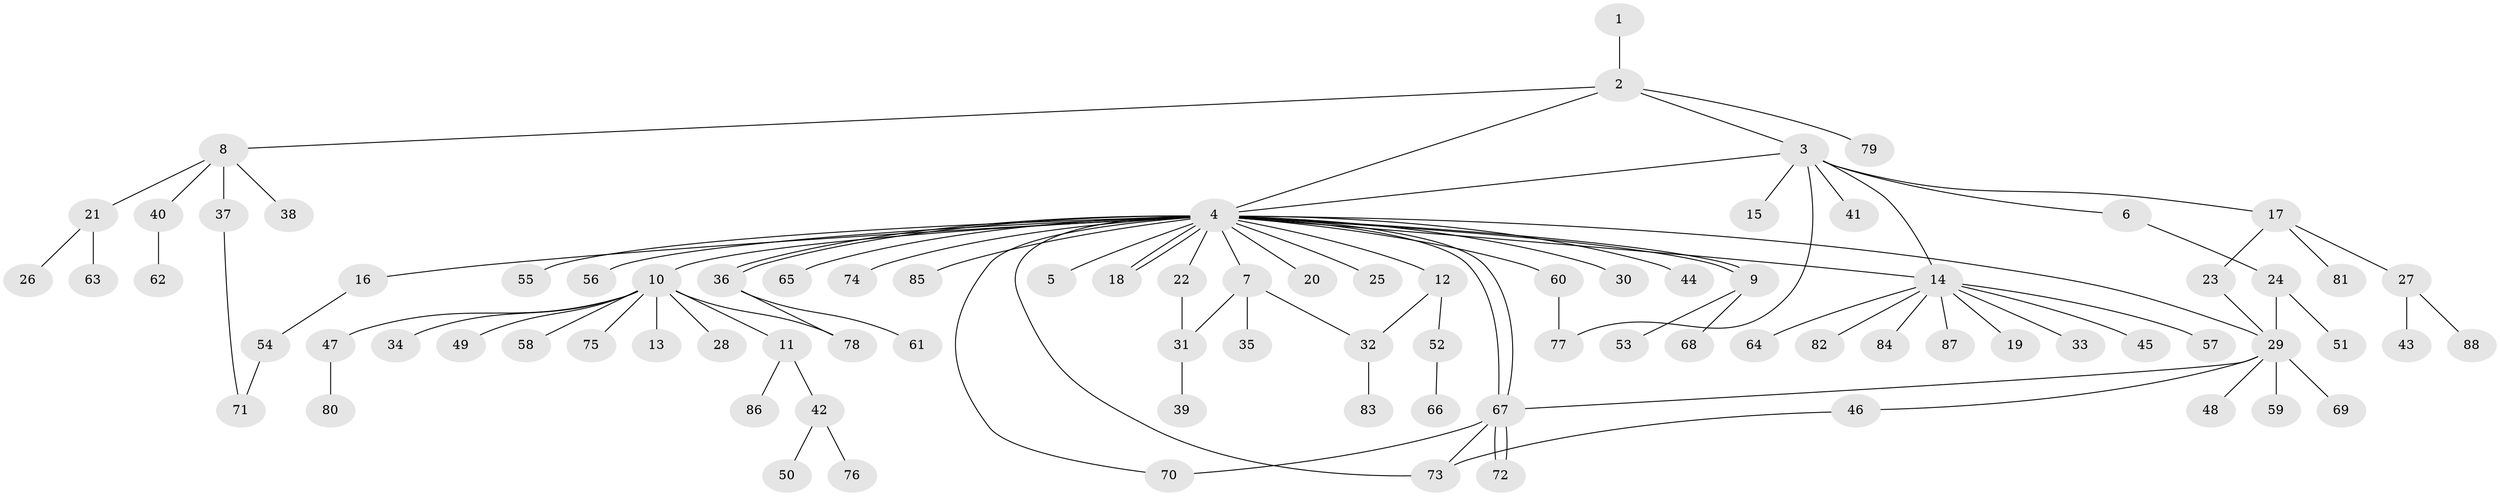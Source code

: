 // coarse degree distribution, {4: 0.07547169811320754, 6: 0.018867924528301886, 25: 0.018867924528301886, 2: 0.3018867924528302, 3: 0.07547169811320754, 9: 0.018867924528301886, 1: 0.4716981132075472, 5: 0.018867924528301886}
// Generated by graph-tools (version 1.1) at 2025/50/03/04/25 22:50:41]
// undirected, 88 vertices, 105 edges
graph export_dot {
  node [color=gray90,style=filled];
  1;
  2;
  3;
  4;
  5;
  6;
  7;
  8;
  9;
  10;
  11;
  12;
  13;
  14;
  15;
  16;
  17;
  18;
  19;
  20;
  21;
  22;
  23;
  24;
  25;
  26;
  27;
  28;
  29;
  30;
  31;
  32;
  33;
  34;
  35;
  36;
  37;
  38;
  39;
  40;
  41;
  42;
  43;
  44;
  45;
  46;
  47;
  48;
  49;
  50;
  51;
  52;
  53;
  54;
  55;
  56;
  57;
  58;
  59;
  60;
  61;
  62;
  63;
  64;
  65;
  66;
  67;
  68;
  69;
  70;
  71;
  72;
  73;
  74;
  75;
  76;
  77;
  78;
  79;
  80;
  81;
  82;
  83;
  84;
  85;
  86;
  87;
  88;
  1 -- 2;
  2 -- 3;
  2 -- 4;
  2 -- 8;
  2 -- 79;
  3 -- 4;
  3 -- 6;
  3 -- 14;
  3 -- 15;
  3 -- 17;
  3 -- 41;
  3 -- 77;
  4 -- 5;
  4 -- 7;
  4 -- 9;
  4 -- 9;
  4 -- 10;
  4 -- 12;
  4 -- 14;
  4 -- 16;
  4 -- 18;
  4 -- 18;
  4 -- 20;
  4 -- 22;
  4 -- 25;
  4 -- 29;
  4 -- 30;
  4 -- 36;
  4 -- 36;
  4 -- 44;
  4 -- 55;
  4 -- 56;
  4 -- 60;
  4 -- 65;
  4 -- 67;
  4 -- 67;
  4 -- 70;
  4 -- 73;
  4 -- 74;
  4 -- 85;
  6 -- 24;
  7 -- 31;
  7 -- 32;
  7 -- 35;
  8 -- 21;
  8 -- 37;
  8 -- 38;
  8 -- 40;
  9 -- 53;
  9 -- 68;
  10 -- 11;
  10 -- 13;
  10 -- 28;
  10 -- 34;
  10 -- 47;
  10 -- 49;
  10 -- 58;
  10 -- 75;
  10 -- 78;
  11 -- 42;
  11 -- 86;
  12 -- 32;
  12 -- 52;
  14 -- 19;
  14 -- 33;
  14 -- 45;
  14 -- 57;
  14 -- 64;
  14 -- 82;
  14 -- 84;
  14 -- 87;
  16 -- 54;
  17 -- 23;
  17 -- 27;
  17 -- 81;
  21 -- 26;
  21 -- 63;
  22 -- 31;
  23 -- 29;
  24 -- 29;
  24 -- 51;
  27 -- 43;
  27 -- 88;
  29 -- 46;
  29 -- 48;
  29 -- 59;
  29 -- 67;
  29 -- 69;
  31 -- 39;
  32 -- 83;
  36 -- 61;
  36 -- 78;
  37 -- 71;
  40 -- 62;
  42 -- 50;
  42 -- 76;
  46 -- 73;
  47 -- 80;
  52 -- 66;
  54 -- 71;
  60 -- 77;
  67 -- 70;
  67 -- 72;
  67 -- 72;
  67 -- 73;
}
